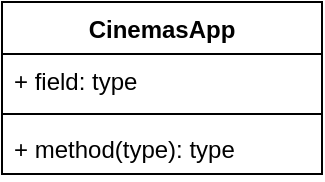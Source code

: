 <mxfile version="23.1.7" type="github">
  <diagram name="Página-1" id="3a7xtyBp1Hdao_oMYKtI">
    <mxGraphModel dx="1674" dy="786" grid="1" gridSize="10" guides="1" tooltips="1" connect="1" arrows="1" fold="1" page="1" pageScale="1" pageWidth="827" pageHeight="1169" math="0" shadow="0">
      <root>
        <mxCell id="0" />
        <mxCell id="1" parent="0" />
        <mxCell id="cGJrFVLBIsVn2vwsAXc5-9" value="&lt;font style=&quot;vertical-align: inherit;&quot;&gt;&lt;font style=&quot;vertical-align: inherit;&quot;&gt;CinemasApp&lt;br&gt;&lt;br&gt;&lt;/font&gt;&lt;/font&gt;" style="swimlane;fontStyle=1;align=center;verticalAlign=top;childLayout=stackLayout;horizontal=1;startSize=26;horizontalStack=0;resizeParent=1;resizeParentMax=0;resizeLast=0;collapsible=1;marginBottom=0;whiteSpace=wrap;html=1;" vertex="1" parent="1">
          <mxGeometry x="334" y="170" width="160" height="86" as="geometry">
            <mxRectangle x="334" y="170" width="110" height="40" as="alternateBounds" />
          </mxGeometry>
        </mxCell>
        <mxCell id="cGJrFVLBIsVn2vwsAXc5-10" value="+ field: type" style="text;strokeColor=none;fillColor=none;align=left;verticalAlign=top;spacingLeft=4;spacingRight=4;overflow=hidden;rotatable=0;points=[[0,0.5],[1,0.5]];portConstraint=eastwest;whiteSpace=wrap;html=1;" vertex="1" parent="cGJrFVLBIsVn2vwsAXc5-9">
          <mxGeometry y="26" width="160" height="26" as="geometry" />
        </mxCell>
        <mxCell id="cGJrFVLBIsVn2vwsAXc5-11" value="" style="line;strokeWidth=1;fillColor=none;align=left;verticalAlign=middle;spacingTop=-1;spacingLeft=3;spacingRight=3;rotatable=0;labelPosition=right;points=[];portConstraint=eastwest;strokeColor=inherit;" vertex="1" parent="cGJrFVLBIsVn2vwsAXc5-9">
          <mxGeometry y="52" width="160" height="8" as="geometry" />
        </mxCell>
        <mxCell id="cGJrFVLBIsVn2vwsAXc5-12" value="+ method(type): type" style="text;strokeColor=none;fillColor=none;align=left;verticalAlign=top;spacingLeft=4;spacingRight=4;overflow=hidden;rotatable=0;points=[[0,0.5],[1,0.5]];portConstraint=eastwest;whiteSpace=wrap;html=1;" vertex="1" parent="cGJrFVLBIsVn2vwsAXc5-9">
          <mxGeometry y="60" width="160" height="26" as="geometry" />
        </mxCell>
      </root>
    </mxGraphModel>
  </diagram>
</mxfile>
